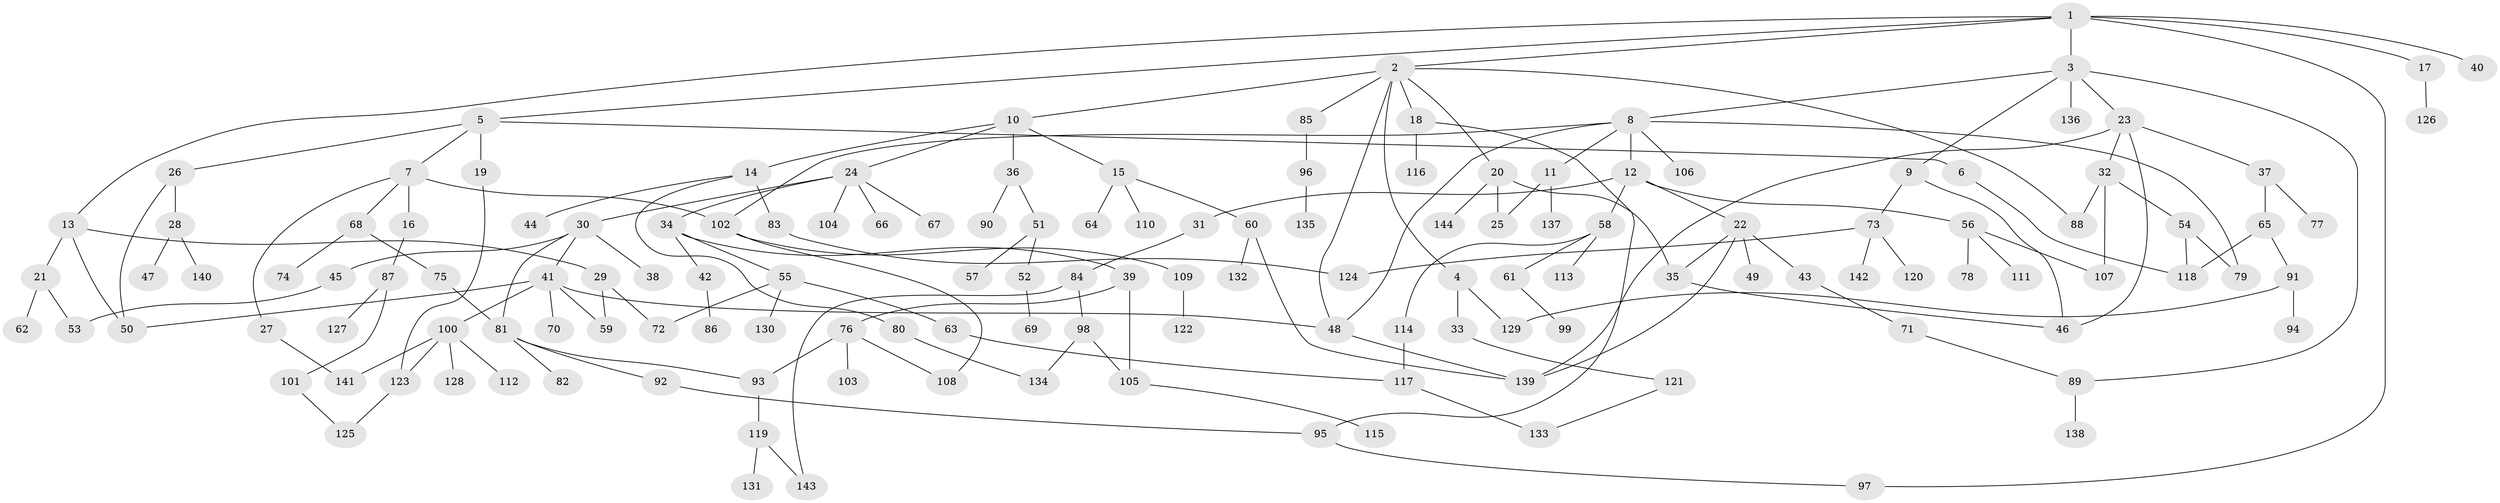 // Generated by graph-tools (version 1.1) at 2025/10/02/27/25 16:10:51]
// undirected, 144 vertices, 179 edges
graph export_dot {
graph [start="1"]
  node [color=gray90,style=filled];
  1;
  2;
  3;
  4;
  5;
  6;
  7;
  8;
  9;
  10;
  11;
  12;
  13;
  14;
  15;
  16;
  17;
  18;
  19;
  20;
  21;
  22;
  23;
  24;
  25;
  26;
  27;
  28;
  29;
  30;
  31;
  32;
  33;
  34;
  35;
  36;
  37;
  38;
  39;
  40;
  41;
  42;
  43;
  44;
  45;
  46;
  47;
  48;
  49;
  50;
  51;
  52;
  53;
  54;
  55;
  56;
  57;
  58;
  59;
  60;
  61;
  62;
  63;
  64;
  65;
  66;
  67;
  68;
  69;
  70;
  71;
  72;
  73;
  74;
  75;
  76;
  77;
  78;
  79;
  80;
  81;
  82;
  83;
  84;
  85;
  86;
  87;
  88;
  89;
  90;
  91;
  92;
  93;
  94;
  95;
  96;
  97;
  98;
  99;
  100;
  101;
  102;
  103;
  104;
  105;
  106;
  107;
  108;
  109;
  110;
  111;
  112;
  113;
  114;
  115;
  116;
  117;
  118;
  119;
  120;
  121;
  122;
  123;
  124;
  125;
  126;
  127;
  128;
  129;
  130;
  131;
  132;
  133;
  134;
  135;
  136;
  137;
  138;
  139;
  140;
  141;
  142;
  143;
  144;
  1 -- 2;
  1 -- 3;
  1 -- 5;
  1 -- 13;
  1 -- 17;
  1 -- 40;
  1 -- 97;
  2 -- 4;
  2 -- 10;
  2 -- 18;
  2 -- 20;
  2 -- 48;
  2 -- 85;
  2 -- 88;
  3 -- 8;
  3 -- 9;
  3 -- 23;
  3 -- 136;
  3 -- 89;
  4 -- 33;
  4 -- 129;
  5 -- 6;
  5 -- 7;
  5 -- 19;
  5 -- 26;
  6 -- 118;
  7 -- 16;
  7 -- 27;
  7 -- 68;
  7 -- 102;
  8 -- 11;
  8 -- 12;
  8 -- 79;
  8 -- 106;
  8 -- 48;
  8 -- 102;
  9 -- 73;
  9 -- 46;
  10 -- 14;
  10 -- 15;
  10 -- 24;
  10 -- 36;
  11 -- 25;
  11 -- 137;
  12 -- 22;
  12 -- 31;
  12 -- 56;
  12 -- 58;
  13 -- 21;
  13 -- 29;
  13 -- 50;
  14 -- 44;
  14 -- 80;
  14 -- 83;
  15 -- 60;
  15 -- 64;
  15 -- 110;
  16 -- 87;
  17 -- 126;
  18 -- 116;
  18 -- 95;
  19 -- 123;
  20 -- 35;
  20 -- 144;
  20 -- 25;
  21 -- 62;
  21 -- 53;
  22 -- 43;
  22 -- 49;
  22 -- 35;
  22 -- 139;
  23 -- 32;
  23 -- 37;
  23 -- 46;
  23 -- 139;
  24 -- 30;
  24 -- 34;
  24 -- 66;
  24 -- 67;
  24 -- 104;
  26 -- 28;
  26 -- 50;
  27 -- 141;
  28 -- 47;
  28 -- 140;
  29 -- 72;
  29 -- 59;
  30 -- 38;
  30 -- 41;
  30 -- 45;
  30 -- 81;
  31 -- 84;
  32 -- 54;
  32 -- 88;
  32 -- 107;
  33 -- 121;
  34 -- 39;
  34 -- 42;
  34 -- 55;
  35 -- 46;
  36 -- 51;
  36 -- 90;
  37 -- 65;
  37 -- 77;
  39 -- 76;
  39 -- 105;
  41 -- 50;
  41 -- 59;
  41 -- 70;
  41 -- 100;
  41 -- 48;
  42 -- 86;
  43 -- 71;
  45 -- 53;
  48 -- 139;
  51 -- 52;
  51 -- 57;
  52 -- 69;
  54 -- 118;
  54 -- 79;
  55 -- 63;
  55 -- 130;
  55 -- 72;
  56 -- 78;
  56 -- 107;
  56 -- 111;
  58 -- 61;
  58 -- 113;
  58 -- 114;
  60 -- 132;
  60 -- 139;
  61 -- 99;
  63 -- 117;
  65 -- 91;
  65 -- 118;
  68 -- 74;
  68 -- 75;
  71 -- 89;
  73 -- 120;
  73 -- 142;
  73 -- 124;
  75 -- 81;
  76 -- 93;
  76 -- 103;
  76 -- 108;
  80 -- 134;
  81 -- 82;
  81 -- 92;
  81 -- 93;
  83 -- 124;
  84 -- 98;
  84 -- 143;
  85 -- 96;
  87 -- 101;
  87 -- 127;
  89 -- 138;
  91 -- 94;
  91 -- 129;
  92 -- 95;
  93 -- 119;
  95 -- 97;
  96 -- 135;
  98 -- 134;
  98 -- 105;
  100 -- 112;
  100 -- 123;
  100 -- 128;
  100 -- 141;
  101 -- 125;
  102 -- 108;
  102 -- 109;
  105 -- 115;
  109 -- 122;
  114 -- 117;
  117 -- 133;
  119 -- 131;
  119 -- 143;
  121 -- 133;
  123 -- 125;
}
